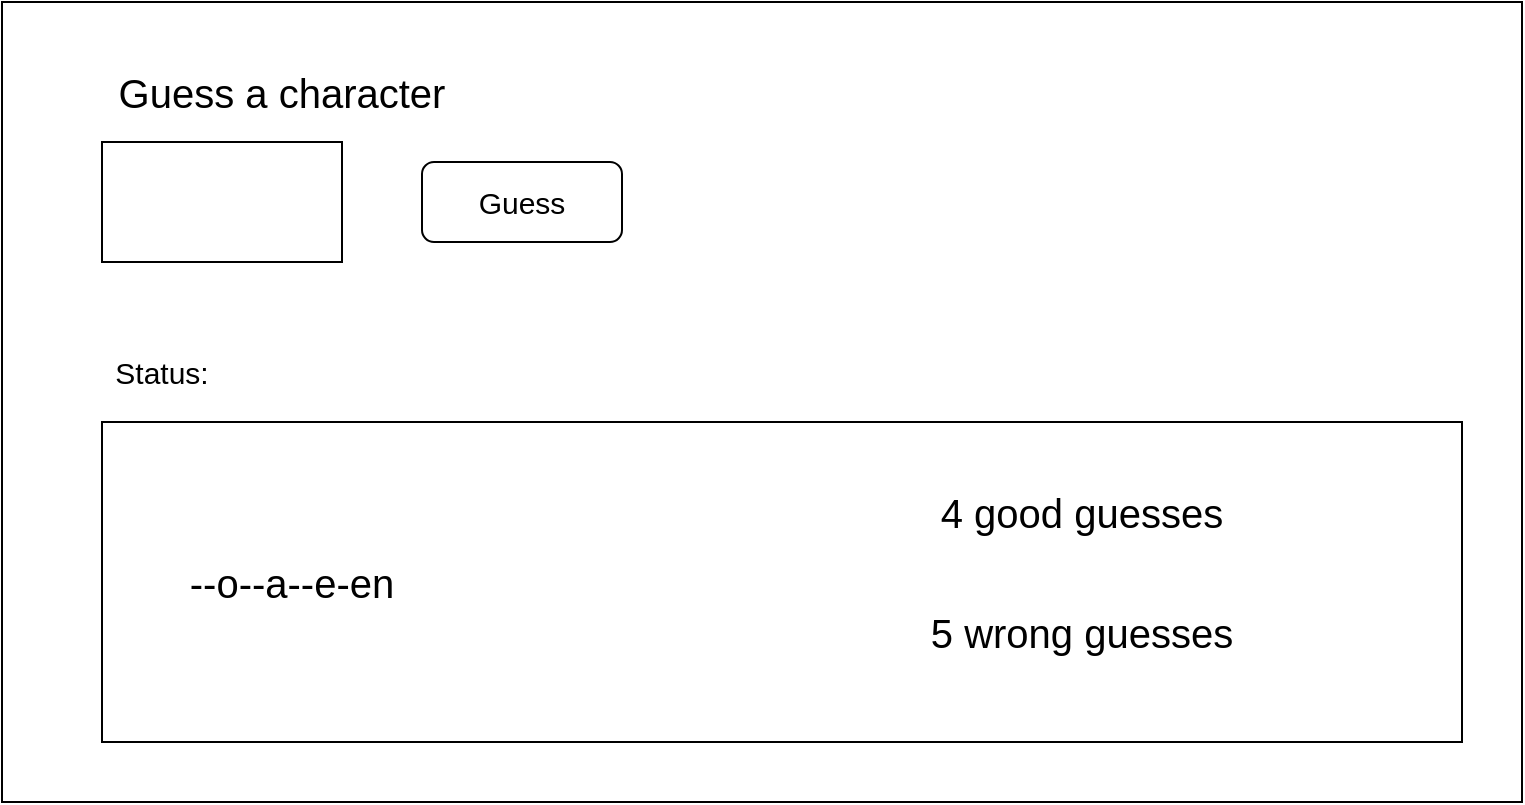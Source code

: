 <mxfile version="24.6.4" type="device">
  <diagram name="Page-1" id="2hEkHE-VuO4xOfbR8HAh">
    <mxGraphModel dx="1029" dy="1041" grid="1" gridSize="10" guides="1" tooltips="1" connect="1" arrows="1" fold="1" page="1" pageScale="1" pageWidth="850" pageHeight="1100" math="0" shadow="0">
      <root>
        <mxCell id="0" />
        <mxCell id="1" parent="0" />
        <mxCell id="tnaV7_aDrY4n1deQOGUP-1" value="" style="rounded=0;whiteSpace=wrap;html=1;" vertex="1" parent="1">
          <mxGeometry x="40" y="40" width="760" height="400" as="geometry" />
        </mxCell>
        <mxCell id="tnaV7_aDrY4n1deQOGUP-2" value="" style="rounded=0;whiteSpace=wrap;html=1;" vertex="1" parent="1">
          <mxGeometry x="90" y="110" width="120" height="60" as="geometry" />
        </mxCell>
        <mxCell id="tnaV7_aDrY4n1deQOGUP-3" value="Guess a character" style="text;strokeColor=none;align=center;fillColor=none;html=1;verticalAlign=middle;whiteSpace=wrap;rounded=0;fontSize=20;" vertex="1" parent="1">
          <mxGeometry x="90" y="70" width="180" height="30" as="geometry" />
        </mxCell>
        <mxCell id="tnaV7_aDrY4n1deQOGUP-4" value="" style="rounded=1;whiteSpace=wrap;html=1;" vertex="1" parent="1">
          <mxGeometry x="250" y="120" width="100" height="40" as="geometry" />
        </mxCell>
        <mxCell id="tnaV7_aDrY4n1deQOGUP-5" value="Guess" style="text;strokeColor=none;align=center;fillColor=none;html=1;verticalAlign=middle;whiteSpace=wrap;rounded=0;fontSize=15;" vertex="1" parent="1">
          <mxGeometry x="270" y="125" width="60" height="30" as="geometry" />
        </mxCell>
        <mxCell id="tnaV7_aDrY4n1deQOGUP-6" value="" style="rounded=0;whiteSpace=wrap;html=1;" vertex="1" parent="1">
          <mxGeometry x="90" y="250" width="680" height="160" as="geometry" />
        </mxCell>
        <mxCell id="tnaV7_aDrY4n1deQOGUP-7" value="Status: " style="text;strokeColor=none;align=center;fillColor=none;html=1;verticalAlign=middle;whiteSpace=wrap;rounded=0;fontSize=15;" vertex="1" parent="1">
          <mxGeometry x="90" y="210" width="60" height="30" as="geometry" />
        </mxCell>
        <mxCell id="tnaV7_aDrY4n1deQOGUP-8" value="--o--a--e-en" style="text;strokeColor=none;align=center;fillColor=none;html=1;verticalAlign=middle;whiteSpace=wrap;rounded=0;fontSize=20;" vertex="1" parent="1">
          <mxGeometry x="110" y="315" width="150" height="30" as="geometry" />
        </mxCell>
        <mxCell id="tnaV7_aDrY4n1deQOGUP-9" value="5 wrong guesses" style="text;strokeColor=none;align=center;fillColor=none;html=1;verticalAlign=middle;whiteSpace=wrap;rounded=0;fontSize=20;" vertex="1" parent="1">
          <mxGeometry x="440" y="340" width="280" height="30" as="geometry" />
        </mxCell>
        <mxCell id="tnaV7_aDrY4n1deQOGUP-10" value="4 good guesses" style="text;strokeColor=none;align=center;fillColor=none;html=1;verticalAlign=middle;whiteSpace=wrap;rounded=0;fontSize=20;" vertex="1" parent="1">
          <mxGeometry x="440" y="280" width="280" height="30" as="geometry" />
        </mxCell>
      </root>
    </mxGraphModel>
  </diagram>
</mxfile>
